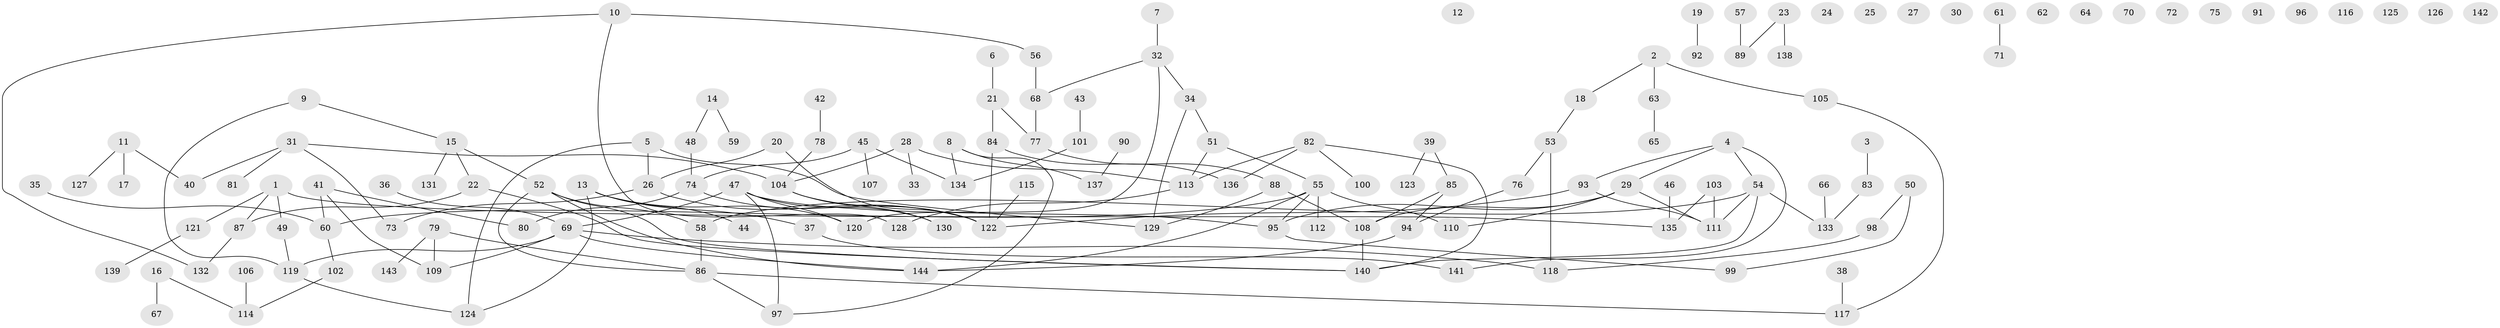 // Generated by graph-tools (version 1.1) at 2025/33/03/09/25 02:33:36]
// undirected, 144 vertices, 161 edges
graph export_dot {
graph [start="1"]
  node [color=gray90,style=filled];
  1;
  2;
  3;
  4;
  5;
  6;
  7;
  8;
  9;
  10;
  11;
  12;
  13;
  14;
  15;
  16;
  17;
  18;
  19;
  20;
  21;
  22;
  23;
  24;
  25;
  26;
  27;
  28;
  29;
  30;
  31;
  32;
  33;
  34;
  35;
  36;
  37;
  38;
  39;
  40;
  41;
  42;
  43;
  44;
  45;
  46;
  47;
  48;
  49;
  50;
  51;
  52;
  53;
  54;
  55;
  56;
  57;
  58;
  59;
  60;
  61;
  62;
  63;
  64;
  65;
  66;
  67;
  68;
  69;
  70;
  71;
  72;
  73;
  74;
  75;
  76;
  77;
  78;
  79;
  80;
  81;
  82;
  83;
  84;
  85;
  86;
  87;
  88;
  89;
  90;
  91;
  92;
  93;
  94;
  95;
  96;
  97;
  98;
  99;
  100;
  101;
  102;
  103;
  104;
  105;
  106;
  107;
  108;
  109;
  110;
  111;
  112;
  113;
  114;
  115;
  116;
  117;
  118;
  119;
  120;
  121;
  122;
  123;
  124;
  125;
  126;
  127;
  128;
  129;
  130;
  131;
  132;
  133;
  134;
  135;
  136;
  137;
  138;
  139;
  140;
  141;
  142;
  143;
  144;
  1 -- 49;
  1 -- 87;
  1 -- 121;
  1 -- 135;
  2 -- 18;
  2 -- 63;
  2 -- 105;
  3 -- 83;
  4 -- 29;
  4 -- 54;
  4 -- 93;
  4 -- 141;
  5 -- 26;
  5 -- 124;
  5 -- 129;
  6 -- 21;
  7 -- 32;
  8 -- 97;
  8 -- 134;
  8 -- 137;
  9 -- 15;
  9 -- 119;
  10 -- 56;
  10 -- 128;
  10 -- 132;
  11 -- 17;
  11 -- 40;
  11 -- 127;
  13 -- 37;
  13 -- 44;
  13 -- 120;
  13 -- 124;
  14 -- 48;
  14 -- 59;
  15 -- 22;
  15 -- 52;
  15 -- 131;
  16 -- 67;
  16 -- 114;
  18 -- 53;
  19 -- 92;
  20 -- 26;
  20 -- 122;
  21 -- 77;
  21 -- 84;
  22 -- 87;
  22 -- 140;
  23 -- 89;
  23 -- 138;
  26 -- 73;
  26 -- 122;
  28 -- 33;
  28 -- 104;
  28 -- 113;
  29 -- 95;
  29 -- 108;
  29 -- 110;
  29 -- 111;
  31 -- 40;
  31 -- 73;
  31 -- 81;
  31 -- 104;
  32 -- 34;
  32 -- 68;
  32 -- 120;
  34 -- 51;
  34 -- 129;
  35 -- 60;
  36 -- 69;
  37 -- 141;
  38 -- 117;
  39 -- 85;
  39 -- 123;
  41 -- 60;
  41 -- 80;
  41 -- 109;
  42 -- 78;
  43 -- 101;
  45 -- 74;
  45 -- 107;
  45 -- 134;
  46 -- 135;
  47 -- 69;
  47 -- 95;
  47 -- 97;
  47 -- 120;
  47 -- 130;
  48 -- 74;
  49 -- 119;
  50 -- 98;
  50 -- 99;
  51 -- 55;
  51 -- 113;
  52 -- 58;
  52 -- 86;
  52 -- 140;
  52 -- 144;
  53 -- 76;
  53 -- 118;
  54 -- 58;
  54 -- 111;
  54 -- 133;
  54 -- 140;
  55 -- 60;
  55 -- 95;
  55 -- 110;
  55 -- 112;
  55 -- 144;
  56 -- 68;
  57 -- 89;
  58 -- 86;
  60 -- 102;
  61 -- 71;
  63 -- 65;
  66 -- 133;
  68 -- 77;
  69 -- 109;
  69 -- 118;
  69 -- 119;
  69 -- 144;
  74 -- 80;
  74 -- 122;
  76 -- 94;
  77 -- 88;
  78 -- 104;
  79 -- 86;
  79 -- 109;
  79 -- 143;
  82 -- 100;
  82 -- 113;
  82 -- 136;
  82 -- 140;
  83 -- 133;
  84 -- 122;
  84 -- 136;
  85 -- 94;
  85 -- 108;
  86 -- 97;
  86 -- 117;
  87 -- 132;
  88 -- 108;
  88 -- 129;
  90 -- 137;
  93 -- 111;
  93 -- 122;
  94 -- 144;
  95 -- 99;
  98 -- 118;
  101 -- 134;
  102 -- 114;
  103 -- 111;
  103 -- 135;
  104 -- 122;
  104 -- 130;
  105 -- 117;
  106 -- 114;
  108 -- 140;
  113 -- 128;
  115 -- 122;
  119 -- 124;
  121 -- 139;
}
